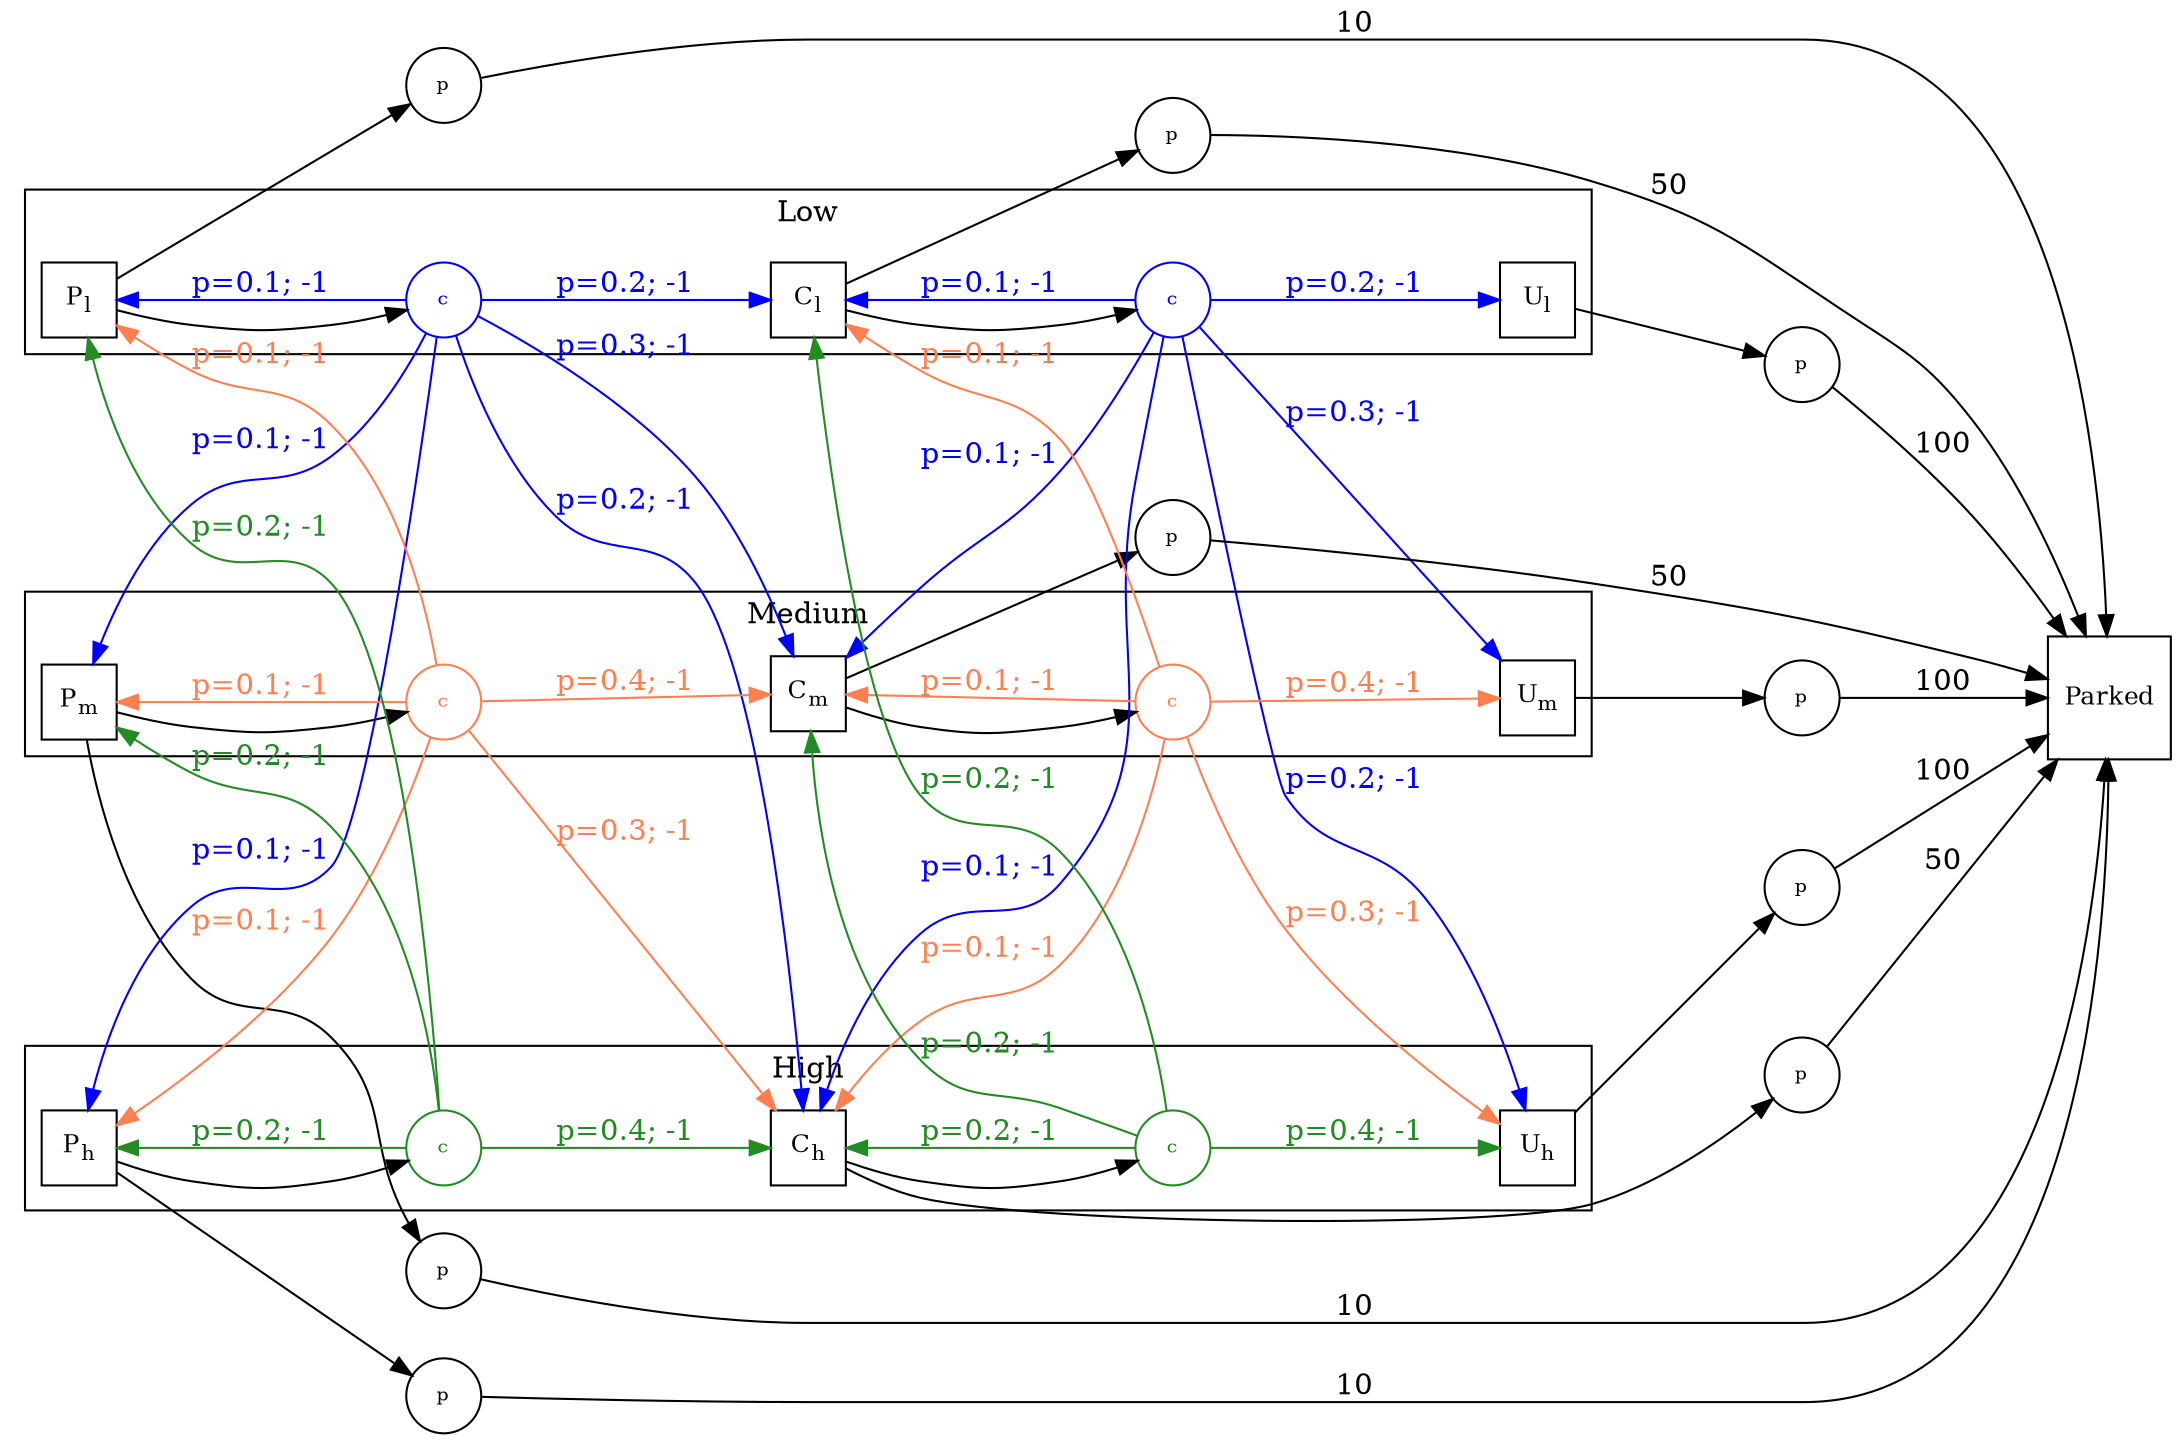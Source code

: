 digraph {
	rankdir="LR";
	ranksep=1;

	subgraph {
//		rank="same";
		park_low [label=<P<SUB>l</SUB>>, fontsize=12, shape=square];
		park_med [label=<P<SUB>m</SUB>>, fontsize=12, shape=square];
		park_hig [label=<P<SUB>h</SUB>>, fontsize=12, shape=square];
	}

	subgraph {
//		rank="same";
		cemetery_low [label=<C<SUB>l</SUB>>, fontsize=12, shape=square];
		cemetery_med [label=<C<SUB>m</SUB>>, fontsize=12, shape=square];
		cemetery_hig [label=<C<SUB>h</SUB>>, fontsize=12, shape=square];
	}

	subgraph {
//		rank="same";
		university_low [label=<U<sub>l</sub>>, fontsize=12, shape=square];
		university_med [label=<U<sub>m</sub>>, fontsize=12, shape=square];
		university_hig [label=<U<sub>h</sub>>, fontsize=12, shape=square];
	}

	subgraph {
//		rank="same";
		park_low_c [label=c, fontsize=9, shape=circle, color=blue, fontcolor=blue];
		park_med_c [label=c, fontsize=9, shape=circle, color=coral, fontcolor=coral];
		park_hig_c [label=c, fontsize=9, shape=circle, color=forestgreen, fontcolor=forestgreen];
	}
	park_low_p [label=p, fontsize=9, shape=circle];
	park_med_p [label=p, fontsize=9, shape=circle];
	park_hig_p [label=p, fontsize=9, shape=circle];

	subgraph {
//		rank="same";
		cemetery_low_c [label=c, fontsize=9, shape=circle, color=blue, fontcolor=blue];
		cemetery_med_c [label=c, fontsize=9, shape=circle, color=coral, fontcolor=coral];
		cemetery_hig_c [label=c, fontsize=9, shape=circle, color=forestgreen, fontcolor=forestgreen];
	}
	cemetery_low_p [label=p, fontsize=9, shape=circle];
	cemetery_med_p [label=p, fontsize=9, shape=circle];
	cemetery_hig_p [label=p, fontsize=9, shape=circle];

	university_low_p [label=p, fontsize=9, shape=circle];
	university_med_p [label=p, fontsize=9, shape=circle];
	university_hig_p [label=p, fontsize=9, shape=circle];

	subgraph cluster_low {
		rank="same";
		label=Low;
		park_low;
		park_low_c;
		cemetery_low;
		cemetery_low_c;
		university_low;
	}
	subgraph cluster_med {
		rank="same";
		label=Medium
		park_med;
		park_med_c;
		cemetery_med;
		cemetery_med_c;
		university_med;
	}
	subgraph cluster_hig {
		rank="same";
		label=High;
		park_hig;
		park_hig_c;
		cemetery_hig;
		cemetery_hig_c;
		university_hig;
	}

	parked [label=Parked, fontsize=12, shape=square];

	// Transitions

	park_low -> park_low_c;
	park_low_c -> park_low [label="p=0.1; -1", color=blue, fontcolor=blue];
	park_low_c -> park_med [label="p=0.1; -1", color=blue, fontcolor=blue];
	park_low_c -> park_hig [label="p=0.1; -1", color=blue, fontcolor=blue];
	park_low_c -> cemetery_low [label="p=0.2; -1", color=blue, fontcolor=blue];
	park_low_c -> cemetery_med [label="p=0.3; -1", color=blue, fontcolor=blue];
	park_low_c -> cemetery_hig [label="p=0.2; -1", color=blue, fontcolor=blue];

	park_low -> park_low_p;
	park_low_p -> parked [label=10];

	park_med -> park_med_c;
	park_med_c -> park_low [label="p=0.1; -1", color=coral, fontcolor=coral];
	park_med_c -> park_med [label="p=0.1; -1", color=coral, fontcolor=coral];
	park_med_c -> park_hig [label="p=0.1; -1", color=coral, fontcolor=coral];
	park_med_c -> cemetery_med [label="p=0.4; -1", color=coral, fontcolor=coral];
	park_med_c -> cemetery_hig [label="p=0.3; -1", color=coral, fontcolor=coral];

	park_med -> park_med_p;
	park_med_p -> parked[label=10];

	park_hig -> park_hig_c;
	park_hig_c -> park_low [label="p=0.2; -1", color=forestgreen, fontcolor=forestgreen];
	park_hig_c -> park_med [label="p=0.2; -1", color=forestgreen, fontcolor=forestgreen];
	park_hig_c -> park_hig [label="p=0.2; -1", color=forestgreen, fontcolor=forestgreen];
	park_hig_c -> cemetery_hig [label="p=0.4; -1", color=forestgreen, fontcolor=forestgreen];

	park_hig -> park_hig_p;
	park_hig_p -> parked [label=10];

	cemetery_low -> cemetery_low_c;
	cemetery_low_c -> cemetery_low [label="p=0.1; -1", color=blue, fontcolor=blue];
	cemetery_low_c -> cemetery_med [label="p=0.1; -1", color=blue, fontcolor=blue];
	cemetery_low_c -> cemetery_hig [label="p=0.1; -1", color=blue, fontcolor=blue];
	cemetery_low_c -> university_low [label="p=0.2; -1", color=blue, fontcolor=blue];
	cemetery_low_c -> university_med [label="p=0.3; -1", color=blue, fontcolor=blue];
	cemetery_low_c -> university_hig [label="p=0.2; -1", color=blue, fontcolor=blue];

	cemetery_low -> cemetery_low_p;
	cemetery_low_p -> parked [label=50];

	cemetery_med -> cemetery_med_c;
	cemetery_med_c -> cemetery_low [label="p=0.1; -1", color=coral, fontcolor=coral];
	cemetery_med_c -> cemetery_med [label="p=0.1; -1", color=coral, fontcolor=coral];
	cemetery_med_c -> cemetery_hig [label="p=0.1; -1", color=coral, fontcolor=coral];
	cemetery_med_c -> university_med [label="p=0.4; -1", color=coral, fontcolor=coral];
	cemetery_med_c -> university_hig [label="p=0.3; -1", color=coral, fontcolor=coral];

	cemetery_med -> cemetery_med_p;
	cemetery_med_p -> parked [label=50];

	cemetery_hig -> cemetery_hig_c;
	cemetery_hig_c -> cemetery_low [label="p=0.2; -1", color=forestgreen, fontcolor=forestgreen];
	cemetery_hig_c -> cemetery_med [label="p=0.2; -1", color=forestgreen, fontcolor=forestgreen];
	cemetery_hig_c -> cemetery_hig [label="p=0.2; -1", color=forestgreen, fontcolor=forestgreen];
	cemetery_hig_c -> university_hig [label="p=0.4; -1", color=forestgreen, fontcolor=forestgreen];

	cemetery_hig -> cemetery_hig_p;
	cemetery_hig_p -> parked [label=50];

	university_low -> university_low_p;
	university_low_p -> parked [label=100];
	university_med -> university_med_p;
	university_med_p -> parked [label=100];
	university_hig -> university_hig_p;
	university_hig_p -> parked [label=100];

}
